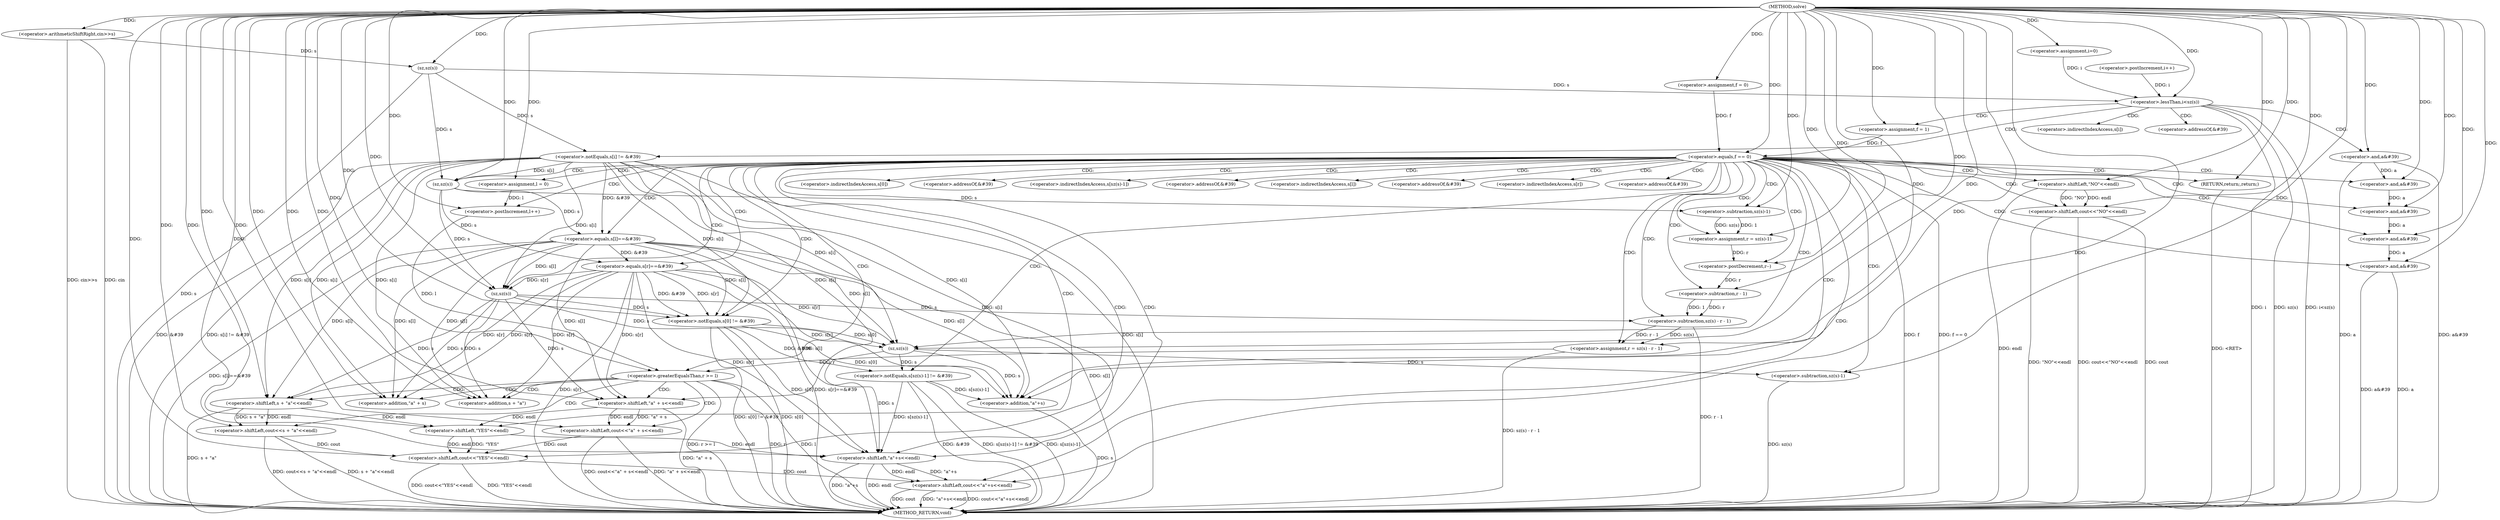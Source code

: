 digraph "solve" {  
"1000358" [label = "(METHOD,solve)" ]
"1000502" [label = "(METHOD_RETURN,void)" ]
"1000361" [label = "(<operator>.arithmeticShiftRight,cin>>s)" ]
"1000365" [label = "(<operator>.assignment,f = 0)" ]
"1000469" [label = "(<operator>.shiftLeft,cout<<\"YES\"<<endl)" ]
"1000474" [label = "(<operator>.notEquals,s[0] != &#39)" ]
"1000480" [label = "(<operator>.and,a&#39)" ]
"1000483" [label = "(<operator>.notEquals,s[sz(s)-1] != &#39)" ]
"1000492" [label = "(<operator>.and,a&#39)" ]
"1000495" [label = "(<operator>.shiftLeft,cout<<\"a\"+s<<endl)" ]
"1000370" [label = "(<operator>.assignment,i=0)" ]
"1000373" [label = "(<operator>.lessThan,i<sz(s))" ]
"1000395" [label = "(<operator>.equals,f == 0)" ]
"1000377" [label = "(<operator>.postIncrement,i++)" ]
"1000380" [label = "(<operator>.notEquals,s[i] != &#39)" ]
"1000386" [label = "(<operator>.and,a&#39)" ]
"1000399" [label = "(<operator>.shiftLeft,cout<<\"NO\"<<endl)" ]
"1000404" [label = "(RETURN,return;,return;)" ]
"1000471" [label = "(<operator>.shiftLeft,\"YES\"<<endl)" ]
"1000497" [label = "(<operator>.shiftLeft,\"a\"+s<<endl)" ]
"1000375" [label = "(sz,sz(s))" ]
"1000390" [label = "(<operator>.assignment,f = 1)" ]
"1000408" [label = "(<operator>.assignment,l = 0)" ]
"1000412" [label = "(<operator>.assignment,r = sz(s)-1)" ]
"1000418" [label = "(<operator>.equals,s[l]==&#39)" ]
"1000424" [label = "(<operator>.and,a&#39)" ]
"1000427" [label = "(<operator>.postIncrement,l++)" ]
"1000429" [label = "(<operator>.equals,s[r]==&#39)" ]
"1000435" [label = "(<operator>.and,a&#39)" ]
"1000438" [label = "(<operator>.postDecrement,r--)" ]
"1000440" [label = "(<operator>.assignment,r = sz(s) - r - 1)" ]
"1000486" [label = "(<operator>.subtraction,sz(s)-1)" ]
"1000498" [label = "(<operator>.addition,\"a\"+s)" ]
"1000401" [label = "(<operator>.shiftLeft,\"NO\"<<endl)" ]
"1000449" [label = "(<operator>.greaterEqualsThan,r >= l)" ]
"1000487" [label = "(sz,sz(s))" ]
"1000414" [label = "(<operator>.subtraction,sz(s)-1)" ]
"1000442" [label = "(<operator>.subtraction,sz(s) - r - 1)" ]
"1000453" [label = "(<operator>.shiftLeft,cout<<s + \"a\"<<endl)" ]
"1000415" [label = "(sz,sz(s))" ]
"1000443" [label = "(sz,sz(s))" ]
"1000445" [label = "(<operator>.subtraction,r - 1)" ]
"1000462" [label = "(<operator>.shiftLeft,cout<<\"a\" + s<<endl)" ]
"1000455" [label = "(<operator>.shiftLeft,s + \"a\"<<endl)" ]
"1000456" [label = "(<operator>.addition,s + \"a\")" ]
"1000464" [label = "(<operator>.shiftLeft,\"a\" + s<<endl)" ]
"1000465" [label = "(<operator>.addition,\"a\" + s)" ]
"1000475" [label = "(<operator>.indirectIndexAccess,s[0])" ]
"1000478" [label = "(<operator>.addressOf,&#39)" ]
"1000484" [label = "(<operator>.indirectIndexAccess,s[sz(s)-1])" ]
"1000490" [label = "(<operator>.addressOf,&#39)" ]
"1000381" [label = "(<operator>.indirectIndexAccess,s[i])" ]
"1000384" [label = "(<operator>.addressOf,&#39)" ]
"1000419" [label = "(<operator>.indirectIndexAccess,s[l])" ]
"1000422" [label = "(<operator>.addressOf,&#39)" ]
"1000430" [label = "(<operator>.indirectIndexAccess,s[r])" ]
"1000433" [label = "(<operator>.addressOf,&#39)" ]
  "1000361" -> "1000502"  [ label = "DDG: cin>>s"] 
  "1000373" -> "1000502"  [ label = "DDG: i"] 
  "1000375" -> "1000502"  [ label = "DDG: s"] 
  "1000373" -> "1000502"  [ label = "DDG: sz(s)"] 
  "1000373" -> "1000502"  [ label = "DDG: i<sz(s)"] 
  "1000380" -> "1000502"  [ label = "DDG: s[i]"] 
  "1000380" -> "1000502"  [ label = "DDG: &#39"] 
  "1000380" -> "1000502"  [ label = "DDG: s[i] != &#39"] 
  "1000386" -> "1000502"  [ label = "DDG: a"] 
  "1000386" -> "1000502"  [ label = "DDG: a&#39"] 
  "1000395" -> "1000502"  [ label = "DDG: f"] 
  "1000395" -> "1000502"  [ label = "DDG: f == 0"] 
  "1000418" -> "1000502"  [ label = "DDG: s[l]"] 
  "1000418" -> "1000502"  [ label = "DDG: s[l]==&#39"] 
  "1000429" -> "1000502"  [ label = "DDG: s[r]"] 
  "1000429" -> "1000502"  [ label = "DDG: s[r]==&#39"] 
  "1000442" -> "1000502"  [ label = "DDG: r - 1"] 
  "1000440" -> "1000502"  [ label = "DDG: sz(s) - r - 1"] 
  "1000449" -> "1000502"  [ label = "DDG: r"] 
  "1000449" -> "1000502"  [ label = "DDG: l"] 
  "1000449" -> "1000502"  [ label = "DDG: r >= l"] 
  "1000464" -> "1000502"  [ label = "DDG: \"a\" + s"] 
  "1000462" -> "1000502"  [ label = "DDG: \"a\" + s<<endl"] 
  "1000462" -> "1000502"  [ label = "DDG: cout<<\"a\" + s<<endl"] 
  "1000455" -> "1000502"  [ label = "DDG: s + \"a\""] 
  "1000453" -> "1000502"  [ label = "DDG: s + \"a\"<<endl"] 
  "1000453" -> "1000502"  [ label = "DDG: cout<<s + \"a\"<<endl"] 
  "1000469" -> "1000502"  [ label = "DDG: \"YES\"<<endl"] 
  "1000469" -> "1000502"  [ label = "DDG: cout<<\"YES\"<<endl"] 
  "1000474" -> "1000502"  [ label = "DDG: s[0]"] 
  "1000474" -> "1000502"  [ label = "DDG: s[0] != &#39"] 
  "1000486" -> "1000502"  [ label = "DDG: sz(s)"] 
  "1000483" -> "1000502"  [ label = "DDG: s[sz(s)-1]"] 
  "1000483" -> "1000502"  [ label = "DDG: &#39"] 
  "1000483" -> "1000502"  [ label = "DDG: s[sz(s)-1] != &#39"] 
  "1000492" -> "1000502"  [ label = "DDG: a"] 
  "1000492" -> "1000502"  [ label = "DDG: a&#39"] 
  "1000495" -> "1000502"  [ label = "DDG: cout"] 
  "1000498" -> "1000502"  [ label = "DDG: s"] 
  "1000497" -> "1000502"  [ label = "DDG: \"a\"+s"] 
  "1000497" -> "1000502"  [ label = "DDG: endl"] 
  "1000495" -> "1000502"  [ label = "DDG: \"a\"+s<<endl"] 
  "1000495" -> "1000502"  [ label = "DDG: cout<<\"a\"+s<<endl"] 
  "1000399" -> "1000502"  [ label = "DDG: cout"] 
  "1000401" -> "1000502"  [ label = "DDG: endl"] 
  "1000399" -> "1000502"  [ label = "DDG: \"NO\"<<endl"] 
  "1000399" -> "1000502"  [ label = "DDG: cout<<\"NO\"<<endl"] 
  "1000404" -> "1000502"  [ label = "DDG: <RET>"] 
  "1000361" -> "1000502"  [ label = "DDG: cin"] 
  "1000358" -> "1000365"  [ label = "DDG: "] 
  "1000358" -> "1000361"  [ label = "DDG: "] 
  "1000358" -> "1000370"  [ label = "DDG: "] 
  "1000462" -> "1000469"  [ label = "DDG: cout"] 
  "1000453" -> "1000469"  [ label = "DDG: cout"] 
  "1000358" -> "1000469"  [ label = "DDG: "] 
  "1000471" -> "1000469"  [ label = "DDG: endl"] 
  "1000471" -> "1000469"  [ label = "DDG: \"YES\""] 
  "1000380" -> "1000474"  [ label = "DDG: s[i]"] 
  "1000418" -> "1000474"  [ label = "DDG: s[l]"] 
  "1000429" -> "1000474"  [ label = "DDG: s[r]"] 
  "1000443" -> "1000474"  [ label = "DDG: s"] 
  "1000358" -> "1000474"  [ label = "DDG: "] 
  "1000429" -> "1000474"  [ label = "DDG: &#39"] 
  "1000435" -> "1000480"  [ label = "DDG: a"] 
  "1000358" -> "1000480"  [ label = "DDG: "] 
  "1000487" -> "1000483"  [ label = "DDG: s"] 
  "1000474" -> "1000483"  [ label = "DDG: &#39"] 
  "1000480" -> "1000492"  [ label = "DDG: a"] 
  "1000358" -> "1000492"  [ label = "DDG: "] 
  "1000469" -> "1000495"  [ label = "DDG: cout"] 
  "1000358" -> "1000495"  [ label = "DDG: "] 
  "1000497" -> "1000495"  [ label = "DDG: \"a\"+s"] 
  "1000497" -> "1000495"  [ label = "DDG: endl"] 
  "1000370" -> "1000373"  [ label = "DDG: i"] 
  "1000377" -> "1000373"  [ label = "DDG: i"] 
  "1000358" -> "1000373"  [ label = "DDG: "] 
  "1000375" -> "1000373"  [ label = "DDG: s"] 
  "1000365" -> "1000395"  [ label = "DDG: f"] 
  "1000390" -> "1000395"  [ label = "DDG: f"] 
  "1000358" -> "1000395"  [ label = "DDG: "] 
  "1000358" -> "1000404"  [ label = "DDG: "] 
  "1000358" -> "1000471"  [ label = "DDG: "] 
  "1000464" -> "1000471"  [ label = "DDG: endl"] 
  "1000455" -> "1000471"  [ label = "DDG: endl"] 
  "1000358" -> "1000497"  [ label = "DDG: "] 
  "1000380" -> "1000497"  [ label = "DDG: s[i]"] 
  "1000418" -> "1000497"  [ label = "DDG: s[l]"] 
  "1000429" -> "1000497"  [ label = "DDG: s[r]"] 
  "1000474" -> "1000497"  [ label = "DDG: s[0]"] 
  "1000487" -> "1000497"  [ label = "DDG: s"] 
  "1000483" -> "1000497"  [ label = "DDG: s[sz(s)-1]"] 
  "1000471" -> "1000497"  [ label = "DDG: endl"] 
  "1000361" -> "1000375"  [ label = "DDG: s"] 
  "1000358" -> "1000375"  [ label = "DDG: "] 
  "1000375" -> "1000380"  [ label = "DDG: s"] 
  "1000358" -> "1000386"  [ label = "DDG: "] 
  "1000358" -> "1000390"  [ label = "DDG: "] 
  "1000358" -> "1000399"  [ label = "DDG: "] 
  "1000401" -> "1000399"  [ label = "DDG: endl"] 
  "1000401" -> "1000399"  [ label = "DDG: \"NO\""] 
  "1000358" -> "1000408"  [ label = "DDG: "] 
  "1000414" -> "1000412"  [ label = "DDG: 1"] 
  "1000414" -> "1000412"  [ label = "DDG: sz(s)"] 
  "1000442" -> "1000440"  [ label = "DDG: sz(s)"] 
  "1000442" -> "1000440"  [ label = "DDG: r - 1"] 
  "1000487" -> "1000486"  [ label = "DDG: s"] 
  "1000358" -> "1000486"  [ label = "DDG: "] 
  "1000358" -> "1000498"  [ label = "DDG: "] 
  "1000380" -> "1000498"  [ label = "DDG: s[i]"] 
  "1000418" -> "1000498"  [ label = "DDG: s[l]"] 
  "1000429" -> "1000498"  [ label = "DDG: s[r]"] 
  "1000474" -> "1000498"  [ label = "DDG: s[0]"] 
  "1000487" -> "1000498"  [ label = "DDG: s"] 
  "1000483" -> "1000498"  [ label = "DDG: s[sz(s)-1]"] 
  "1000358" -> "1000401"  [ label = "DDG: "] 
  "1000358" -> "1000412"  [ label = "DDG: "] 
  "1000415" -> "1000418"  [ label = "DDG: s"] 
  "1000380" -> "1000418"  [ label = "DDG: &#39"] 
  "1000386" -> "1000424"  [ label = "DDG: a"] 
  "1000358" -> "1000424"  [ label = "DDG: "] 
  "1000408" -> "1000427"  [ label = "DDG: l"] 
  "1000358" -> "1000427"  [ label = "DDG: "] 
  "1000415" -> "1000429"  [ label = "DDG: s"] 
  "1000418" -> "1000429"  [ label = "DDG: &#39"] 
  "1000424" -> "1000435"  [ label = "DDG: a"] 
  "1000358" -> "1000435"  [ label = "DDG: "] 
  "1000412" -> "1000438"  [ label = "DDG: r"] 
  "1000358" -> "1000438"  [ label = "DDG: "] 
  "1000358" -> "1000440"  [ label = "DDG: "] 
  "1000380" -> "1000487"  [ label = "DDG: s[i]"] 
  "1000418" -> "1000487"  [ label = "DDG: s[l]"] 
  "1000429" -> "1000487"  [ label = "DDG: s[r]"] 
  "1000474" -> "1000487"  [ label = "DDG: s[0]"] 
  "1000358" -> "1000487"  [ label = "DDG: "] 
  "1000443" -> "1000487"  [ label = "DDG: s"] 
  "1000415" -> "1000414"  [ label = "DDG: s"] 
  "1000358" -> "1000414"  [ label = "DDG: "] 
  "1000443" -> "1000442"  [ label = "DDG: s"] 
  "1000445" -> "1000442"  [ label = "DDG: r"] 
  "1000445" -> "1000442"  [ label = "DDG: 1"] 
  "1000440" -> "1000449"  [ label = "DDG: r"] 
  "1000358" -> "1000449"  [ label = "DDG: "] 
  "1000427" -> "1000449"  [ label = "DDG: l"] 
  "1000375" -> "1000415"  [ label = "DDG: s"] 
  "1000380" -> "1000415"  [ label = "DDG: s[i]"] 
  "1000358" -> "1000415"  [ label = "DDG: "] 
  "1000380" -> "1000443"  [ label = "DDG: s[i]"] 
  "1000415" -> "1000443"  [ label = "DDG: s"] 
  "1000418" -> "1000443"  [ label = "DDG: s[l]"] 
  "1000429" -> "1000443"  [ label = "DDG: s[r]"] 
  "1000358" -> "1000443"  [ label = "DDG: "] 
  "1000438" -> "1000445"  [ label = "DDG: r"] 
  "1000358" -> "1000445"  [ label = "DDG: "] 
  "1000358" -> "1000453"  [ label = "DDG: "] 
  "1000455" -> "1000453"  [ label = "DDG: endl"] 
  "1000455" -> "1000453"  [ label = "DDG: s + \"a\""] 
  "1000380" -> "1000455"  [ label = "DDG: s[i]"] 
  "1000418" -> "1000455"  [ label = "DDG: s[l]"] 
  "1000429" -> "1000455"  [ label = "DDG: s[r]"] 
  "1000443" -> "1000455"  [ label = "DDG: s"] 
  "1000358" -> "1000455"  [ label = "DDG: "] 
  "1000358" -> "1000462"  [ label = "DDG: "] 
  "1000464" -> "1000462"  [ label = "DDG: \"a\" + s"] 
  "1000464" -> "1000462"  [ label = "DDG: endl"] 
  "1000380" -> "1000456"  [ label = "DDG: s[i]"] 
  "1000418" -> "1000456"  [ label = "DDG: s[l]"] 
  "1000429" -> "1000456"  [ label = "DDG: s[r]"] 
  "1000443" -> "1000456"  [ label = "DDG: s"] 
  "1000358" -> "1000456"  [ label = "DDG: "] 
  "1000380" -> "1000464"  [ label = "DDG: s[i]"] 
  "1000418" -> "1000464"  [ label = "DDG: s[l]"] 
  "1000429" -> "1000464"  [ label = "DDG: s[r]"] 
  "1000443" -> "1000464"  [ label = "DDG: s"] 
  "1000358" -> "1000464"  [ label = "DDG: "] 
  "1000358" -> "1000465"  [ label = "DDG: "] 
  "1000380" -> "1000465"  [ label = "DDG: s[i]"] 
  "1000418" -> "1000465"  [ label = "DDG: s[l]"] 
  "1000429" -> "1000465"  [ label = "DDG: s[r]"] 
  "1000443" -> "1000465"  [ label = "DDG: s"] 
  "1000373" -> "1000386"  [ label = "CDG: "] 
  "1000373" -> "1000380"  [ label = "CDG: "] 
  "1000373" -> "1000384"  [ label = "CDG: "] 
  "1000373" -> "1000390"  [ label = "CDG: "] 
  "1000373" -> "1000381"  [ label = "CDG: "] 
  "1000395" -> "1000483"  [ label = "CDG: "] 
  "1000395" -> "1000490"  [ label = "CDG: "] 
  "1000395" -> "1000443"  [ label = "CDG: "] 
  "1000395" -> "1000415"  [ label = "CDG: "] 
  "1000395" -> "1000486"  [ label = "CDG: "] 
  "1000395" -> "1000495"  [ label = "CDG: "] 
  "1000395" -> "1000430"  [ label = "CDG: "] 
  "1000395" -> "1000498"  [ label = "CDG: "] 
  "1000395" -> "1000404"  [ label = "CDG: "] 
  "1000395" -> "1000435"  [ label = "CDG: "] 
  "1000395" -> "1000469"  [ label = "CDG: "] 
  "1000395" -> "1000492"  [ label = "CDG: "] 
  "1000395" -> "1000424"  [ label = "CDG: "] 
  "1000395" -> "1000412"  [ label = "CDG: "] 
  "1000395" -> "1000408"  [ label = "CDG: "] 
  "1000395" -> "1000449"  [ label = "CDG: "] 
  "1000395" -> "1000442"  [ label = "CDG: "] 
  "1000395" -> "1000433"  [ label = "CDG: "] 
  "1000395" -> "1000480"  [ label = "CDG: "] 
  "1000395" -> "1000414"  [ label = "CDG: "] 
  "1000395" -> "1000427"  [ label = "CDG: "] 
  "1000395" -> "1000474"  [ label = "CDG: "] 
  "1000395" -> "1000419"  [ label = "CDG: "] 
  "1000395" -> "1000438"  [ label = "CDG: "] 
  "1000395" -> "1000418"  [ label = "CDG: "] 
  "1000395" -> "1000401"  [ label = "CDG: "] 
  "1000395" -> "1000471"  [ label = "CDG: "] 
  "1000395" -> "1000497"  [ label = "CDG: "] 
  "1000395" -> "1000478"  [ label = "CDG: "] 
  "1000395" -> "1000487"  [ label = "CDG: "] 
  "1000395" -> "1000445"  [ label = "CDG: "] 
  "1000395" -> "1000422"  [ label = "CDG: "] 
  "1000395" -> "1000399"  [ label = "CDG: "] 
  "1000395" -> "1000440"  [ label = "CDG: "] 
  "1000395" -> "1000429"  [ label = "CDG: "] 
  "1000395" -> "1000484"  [ label = "CDG: "] 
  "1000395" -> "1000475"  [ label = "CDG: "] 
  "1000449" -> "1000465"  [ label = "CDG: "] 
  "1000449" -> "1000456"  [ label = "CDG: "] 
  "1000449" -> "1000464"  [ label = "CDG: "] 
  "1000449" -> "1000462"  [ label = "CDG: "] 
  "1000449" -> "1000453"  [ label = "CDG: "] 
  "1000449" -> "1000455"  [ label = "CDG: "] 
}
